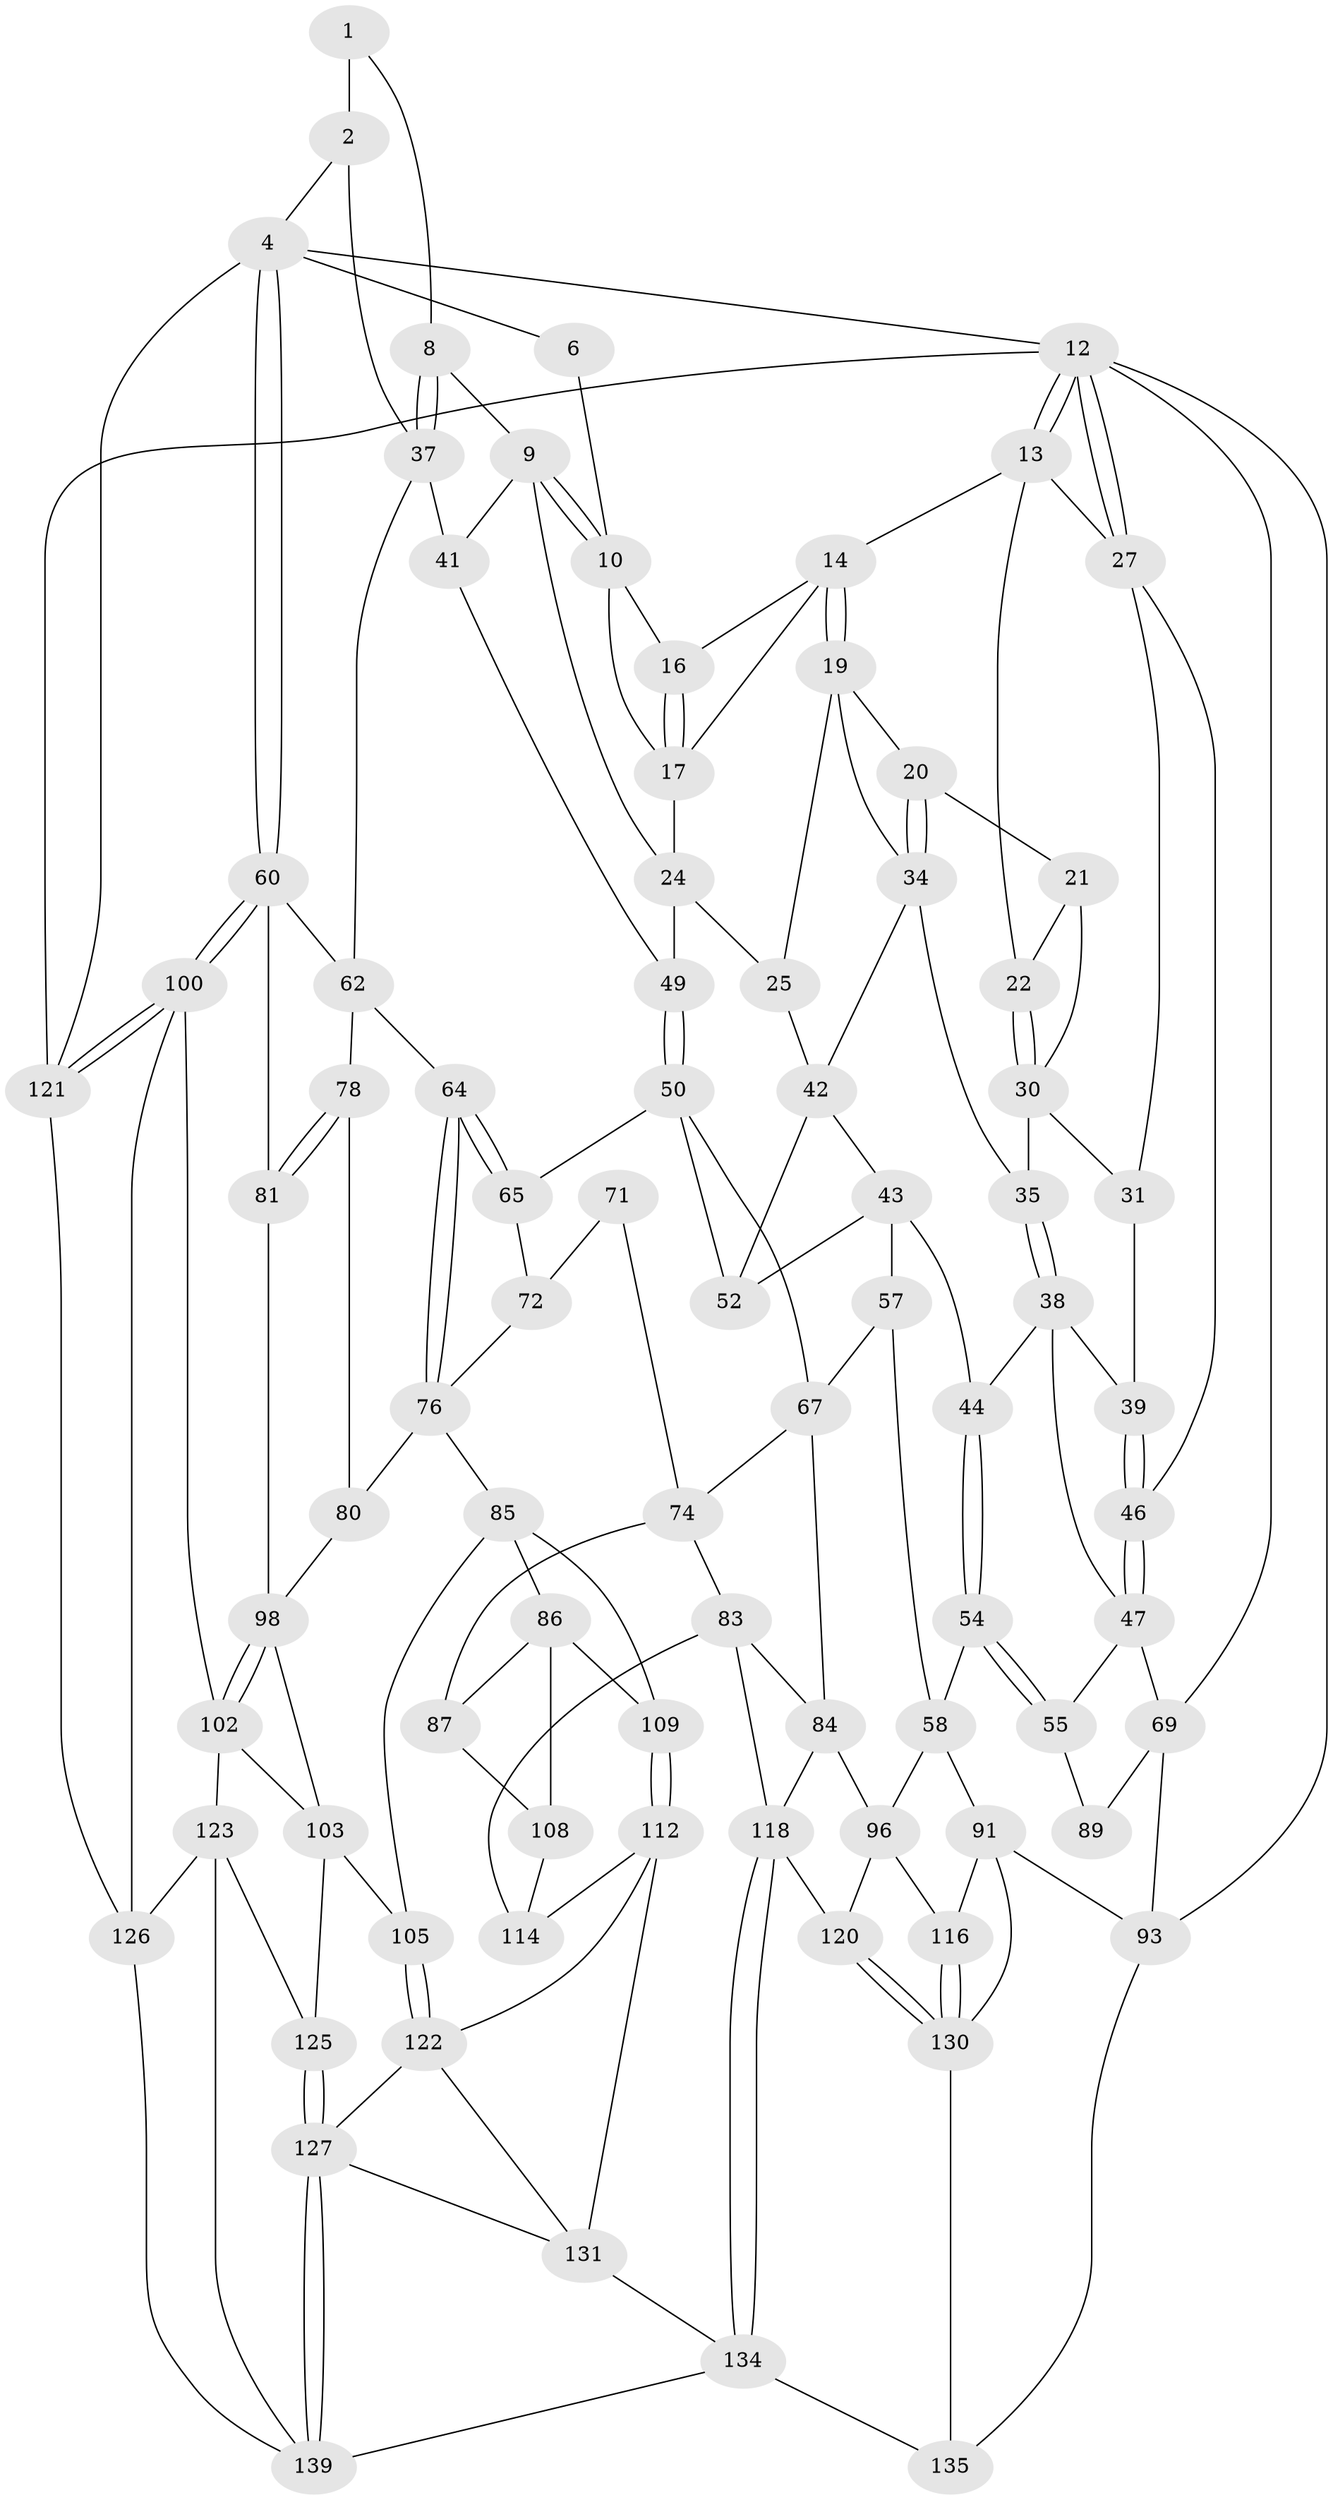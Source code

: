 // Generated by graph-tools (version 1.1) at 2025/52/02/27/25 19:52:36]
// undirected, 84 vertices, 177 edges
graph export_dot {
graph [start="1"]
  node [color=gray90,style=filled];
  1 [pos="+0.735073926496964+0",super="+7"];
  2 [pos="+0.7822256925493227+0.0816756227257304",super="+3"];
  4 [pos="+1+0.1188159789391914",super="+5"];
  6 [pos="+0.7194344347810215+0"];
  8 [pos="+0.6762148157957376+0.13354390084933027"];
  9 [pos="+0.635965652230066+0.15451120325701445",super="+28"];
  10 [pos="+0.5765947542949125+0.0012524810902218892",super="+11"];
  12 [pos="+0+0",super="+70"];
  13 [pos="+0.2041873285797698+0",super="+23"];
  14 [pos="+0.2060234424630788+0",super="+15"];
  16 [pos="+0.2857804858581166+0"];
  17 [pos="+0.4607569582441948+0.08576097974015684",super="+18"];
  19 [pos="+0.2204637332204896+0",super="+26"];
  20 [pos="+0.14187138723379417+0.11533286903159262"];
  21 [pos="+0.09317335065057938+0.11983874241946739"];
  22 [pos="+0.05456133535537394+0.1072485771879192"];
  24 [pos="+0.4189708861180463+0.18901321569652846",super="+29"];
  25 [pos="+0.4161453398856249+0.1902287960912409"];
  27 [pos="+0+0",super="+32"];
  30 [pos="+0.028894896905288688+0.15245986663263178",super="+33"];
  31 [pos="+0.025465630641692195+0.15359440062715718"];
  34 [pos="+0.16433674740970772+0.20473190521745302",super="+36"];
  35 [pos="+0.10985767979283+0.22565177422253543"];
  37 [pos="+0.9853565379729143+0.2447272750670771",super="+40"];
  38 [pos="+0.10857387710545206+0.22755908270956124",super="+45"];
  39 [pos="+0.02773962715941759+0.25413924011558897"];
  41 [pos="+0.7557800856009933+0.33505516809054303"];
  42 [pos="+0.2428647195419022+0.35154661688742334",super="+48"];
  43 [pos="+0.23053826191549032+0.36163671479978876",super="+53"];
  44 [pos="+0.21189514939141174+0.3758664959859356"];
  46 [pos="+0+0.3974982374761733"];
  47 [pos="+0+0.4559997288004854",super="+56"];
  49 [pos="+0.5537623435873522+0.39816013901980674"];
  50 [pos="+0.5186462378789871+0.4429185624310692",super="+51"];
  52 [pos="+0.3651740361196001+0.36138937222336304"];
  54 [pos="+0.19377115434958567+0.43722094750884777",super="+59"];
  55 [pos="+0+0.4869986542700253"];
  57 [pos="+0.29902850739480247+0.5622353700766897"];
  58 [pos="+0.24727756187766264+0.5717585821010688",super="+90"];
  60 [pos="+1+0.634285153392597",super="+61"];
  62 [pos="+0.8481791860527194+0.4483095580341018",super="+63"];
  64 [pos="+0.8064298103812513+0.45867447145630746"];
  65 [pos="+0.7673424346630103+0.4783320140716892",super="+66"];
  67 [pos="+0.45526878668109494+0.5281858151552782",super="+68"];
  69 [pos="+0+0.735057625748082",super="+94"];
  71 [pos="+0.5472944687867651+0.4705205627743778",super="+73"];
  72 [pos="+0.6827891325166252+0.5332778110080635",super="+75"];
  74 [pos="+0.5566861710569502+0.6216551092986836",super="+82"];
  76 [pos="+0.7666941987268255+0.6642876744875261",super="+77"];
  78 [pos="+0.8665765614759584+0.49444215500433525",super="+79"];
  80 [pos="+0.7793250359838898+0.672804706922032"];
  81 [pos="+0.9623970782552768+0.6539842800804322",super="+97"];
  83 [pos="+0.4536989900037038+0.7171952925053231",super="+117"];
  84 [pos="+0.4422945113998079+0.7151344366284842",super="+95"];
  85 [pos="+0.672045362862176+0.6967360652865628",super="+106"];
  86 [pos="+0.6548056377813395+0.7067461251445881",super="+107"];
  87 [pos="+0.5976485842262934+0.7212446969621991",super="+88"];
  89 [pos="+0.2111631191797408+0.5743533979898776"];
  91 [pos="+0.1877360917151406+0.7877608362017434",super="+92"];
  93 [pos="+0.04677968006003823+0.7813739016627558",super="+136"];
  96 [pos="+0.3509062133979182+0.7487840956902562",super="+115"];
  98 [pos="+0.9253674341048133+0.7246795569149028",super="+99"];
  100 [pos="+1+0.8411604218245243",super="+101"];
  102 [pos="+0.9304521219002987+0.7619066091501979",super="+111"];
  103 [pos="+0.8098109212404916+0.8097723008384432",super="+104"];
  105 [pos="+0.7734772152481721+0.8292832999642695"];
  108 [pos="+0.6123779924824957+0.7921237767484594",super="+110"];
  109 [pos="+0.6545450638518127+0.8369911088943546"];
  112 [pos="+0.6500401808479512+0.844687016733575",super="+113"];
  114 [pos="+0.5660575073101753+0.8773748075317317"];
  116 [pos="+0.24452579079570913+0.8536471785117736"];
  118 [pos="+0.4824026649192633+1",super="+119"];
  120 [pos="+0.3376228004863585+0.866052431411513"];
  121 [pos="+1+1"];
  122 [pos="+0.7234073307861397+0.8810101014025834",super="+129"];
  123 [pos="+0.9169342754006076+0.9046784561407039",super="+124"];
  125 [pos="+0.7874904726753986+0.8850696050631066"];
  126 [pos="+0.9515265005701995+0.8933492421957078",super="+138"];
  127 [pos="+0.7508944862072712+0.996531386124998",super="+128"];
  130 [pos="+0.24075448551596595+1",super="+132"];
  131 [pos="+0.6577079886977196+0.9040792971837743",super="+133"];
  134 [pos="+0.4737504440999266+1",super="+137"];
  135 [pos="+0.259018554683441+1"];
  139 [pos="+0.8027715294369567+1",super="+140"];
  1 -- 2 [weight=2];
  1 -- 8;
  2 -- 4;
  2 -- 37;
  4 -- 60;
  4 -- 60;
  4 -- 121;
  4 -- 12;
  4 -- 6;
  6 -- 10;
  8 -- 9;
  8 -- 37;
  8 -- 37;
  9 -- 10;
  9 -- 10;
  9 -- 41;
  9 -- 24;
  10 -- 17;
  10 -- 16;
  12 -- 13;
  12 -- 13;
  12 -- 27;
  12 -- 27;
  12 -- 121;
  12 -- 69;
  12 -- 93;
  13 -- 14;
  13 -- 27;
  13 -- 22;
  14 -- 19;
  14 -- 19;
  14 -- 16;
  14 -- 17;
  16 -- 17;
  16 -- 17;
  17 -- 24;
  19 -- 20;
  19 -- 25;
  19 -- 34;
  20 -- 21;
  20 -- 34;
  20 -- 34;
  21 -- 22;
  21 -- 30;
  22 -- 30;
  22 -- 30;
  24 -- 25;
  24 -- 49;
  25 -- 42;
  27 -- 46;
  27 -- 31;
  30 -- 31;
  30 -- 35;
  31 -- 39;
  34 -- 35;
  34 -- 42;
  35 -- 38;
  35 -- 38;
  37 -- 41;
  37 -- 62;
  38 -- 39;
  38 -- 44;
  38 -- 47;
  39 -- 46;
  39 -- 46;
  41 -- 49;
  42 -- 43;
  42 -- 52;
  43 -- 44;
  43 -- 57;
  43 -- 52;
  44 -- 54;
  44 -- 54;
  46 -- 47;
  46 -- 47;
  47 -- 69;
  47 -- 55;
  49 -- 50;
  49 -- 50;
  50 -- 67;
  50 -- 52;
  50 -- 65;
  54 -- 55;
  54 -- 55;
  54 -- 58;
  55 -- 89;
  57 -- 58;
  57 -- 67;
  58 -- 96;
  58 -- 91;
  60 -- 100;
  60 -- 100;
  60 -- 81;
  60 -- 62;
  62 -- 78;
  62 -- 64;
  64 -- 65;
  64 -- 65;
  64 -- 76;
  64 -- 76;
  65 -- 72;
  67 -- 74;
  67 -- 84;
  69 -- 89;
  69 -- 93;
  71 -- 72 [weight=2];
  71 -- 74;
  72 -- 76;
  74 -- 83;
  74 -- 87;
  76 -- 80;
  76 -- 85;
  78 -- 81 [weight=2];
  78 -- 81;
  78 -- 80;
  80 -- 98;
  81 -- 98;
  83 -- 84;
  83 -- 114;
  83 -- 118;
  84 -- 96;
  84 -- 118;
  85 -- 86;
  85 -- 105;
  85 -- 109;
  86 -- 87;
  86 -- 108;
  86 -- 109;
  87 -- 108 [weight=2];
  91 -- 116;
  91 -- 130;
  91 -- 93;
  93 -- 135;
  96 -- 116;
  96 -- 120;
  98 -- 102;
  98 -- 102;
  98 -- 103;
  100 -- 121;
  100 -- 121;
  100 -- 102;
  100 -- 126;
  102 -- 123;
  102 -- 103;
  103 -- 105;
  103 -- 125;
  105 -- 122;
  105 -- 122;
  108 -- 114;
  109 -- 112;
  109 -- 112;
  112 -- 122;
  112 -- 114;
  112 -- 131;
  116 -- 130;
  116 -- 130;
  118 -- 134;
  118 -- 134;
  118 -- 120;
  120 -- 130;
  120 -- 130;
  121 -- 126;
  122 -- 131;
  122 -- 127;
  123 -- 126;
  123 -- 139;
  123 -- 125;
  125 -- 127;
  125 -- 127;
  126 -- 139;
  127 -- 139;
  127 -- 139;
  127 -- 131;
  130 -- 135;
  131 -- 134;
  134 -- 135;
  134 -- 139;
}
